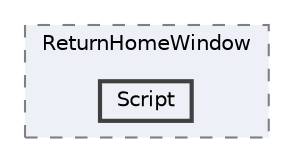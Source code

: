 digraph "003_Item/Window/ReturnHomeWindow/Script"
{
 // LATEX_PDF_SIZE
  bgcolor="transparent";
  edge [fontname=Helvetica,fontsize=10,labelfontname=Helvetica,labelfontsize=10];
  node [fontname=Helvetica,fontsize=10,shape=box,height=0.2,width=0.4];
  compound=true
  subgraph clusterdir_3e1a1f76f6c3189292437f40d44eccaa {
    graph [ bgcolor="#edf0f7", pencolor="grey50", label="ReturnHomeWindow", fontname=Helvetica,fontsize=10 style="filled,dashed", URL="dir_3e1a1f76f6c3189292437f40d44eccaa.html",tooltip=""]
  dir_ef46c5619d8cfa34c5956bc15808a07e [label="Script", fillcolor="#edf0f7", color="grey25", style="filled,bold", URL="dir_ef46c5619d8cfa34c5956bc15808a07e.html",tooltip=""];
  }
}
